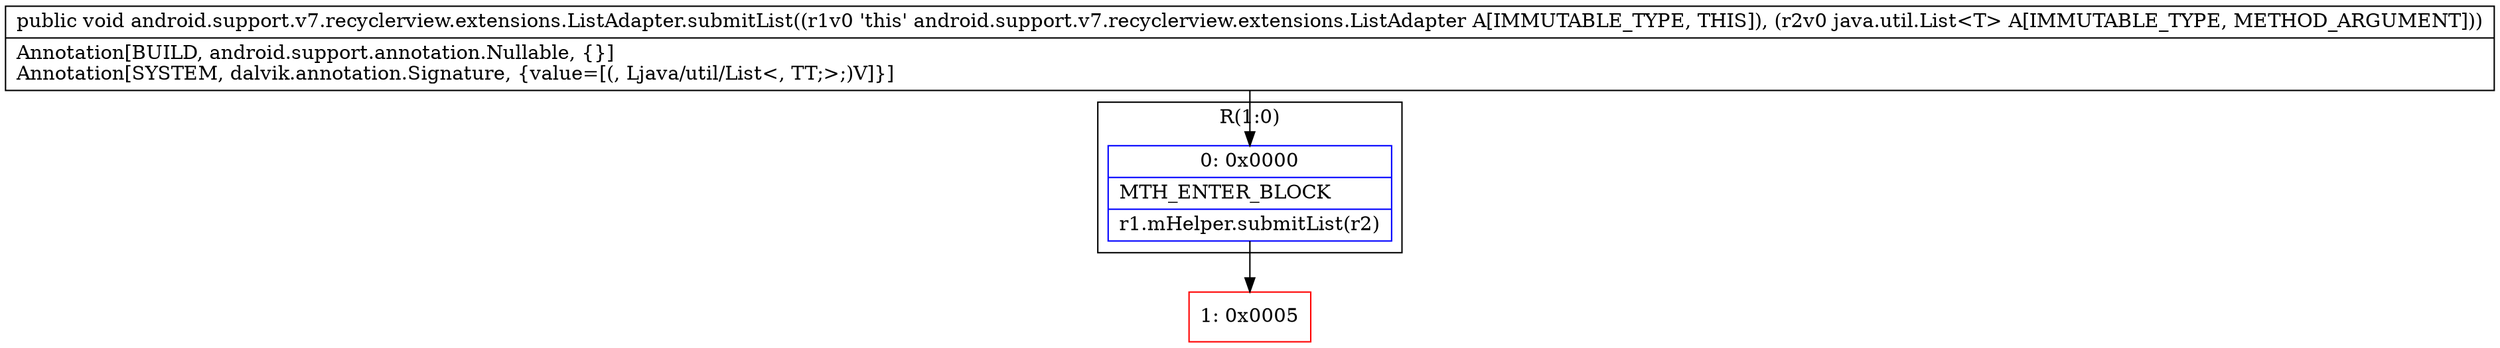 digraph "CFG forandroid.support.v7.recyclerview.extensions.ListAdapter.submitList(Ljava\/util\/List;)V" {
subgraph cluster_Region_326710821 {
label = "R(1:0)";
node [shape=record,color=blue];
Node_0 [shape=record,label="{0\:\ 0x0000|MTH_ENTER_BLOCK\l|r1.mHelper.submitList(r2)\l}"];
}
Node_1 [shape=record,color=red,label="{1\:\ 0x0005}"];
MethodNode[shape=record,label="{public void android.support.v7.recyclerview.extensions.ListAdapter.submitList((r1v0 'this' android.support.v7.recyclerview.extensions.ListAdapter A[IMMUTABLE_TYPE, THIS]), (r2v0 java.util.List\<T\> A[IMMUTABLE_TYPE, METHOD_ARGUMENT]))  | Annotation[BUILD, android.support.annotation.Nullable, \{\}]\lAnnotation[SYSTEM, dalvik.annotation.Signature, \{value=[(, Ljava\/util\/List\<, TT;\>;)V]\}]\l}"];
MethodNode -> Node_0;
Node_0 -> Node_1;
}

